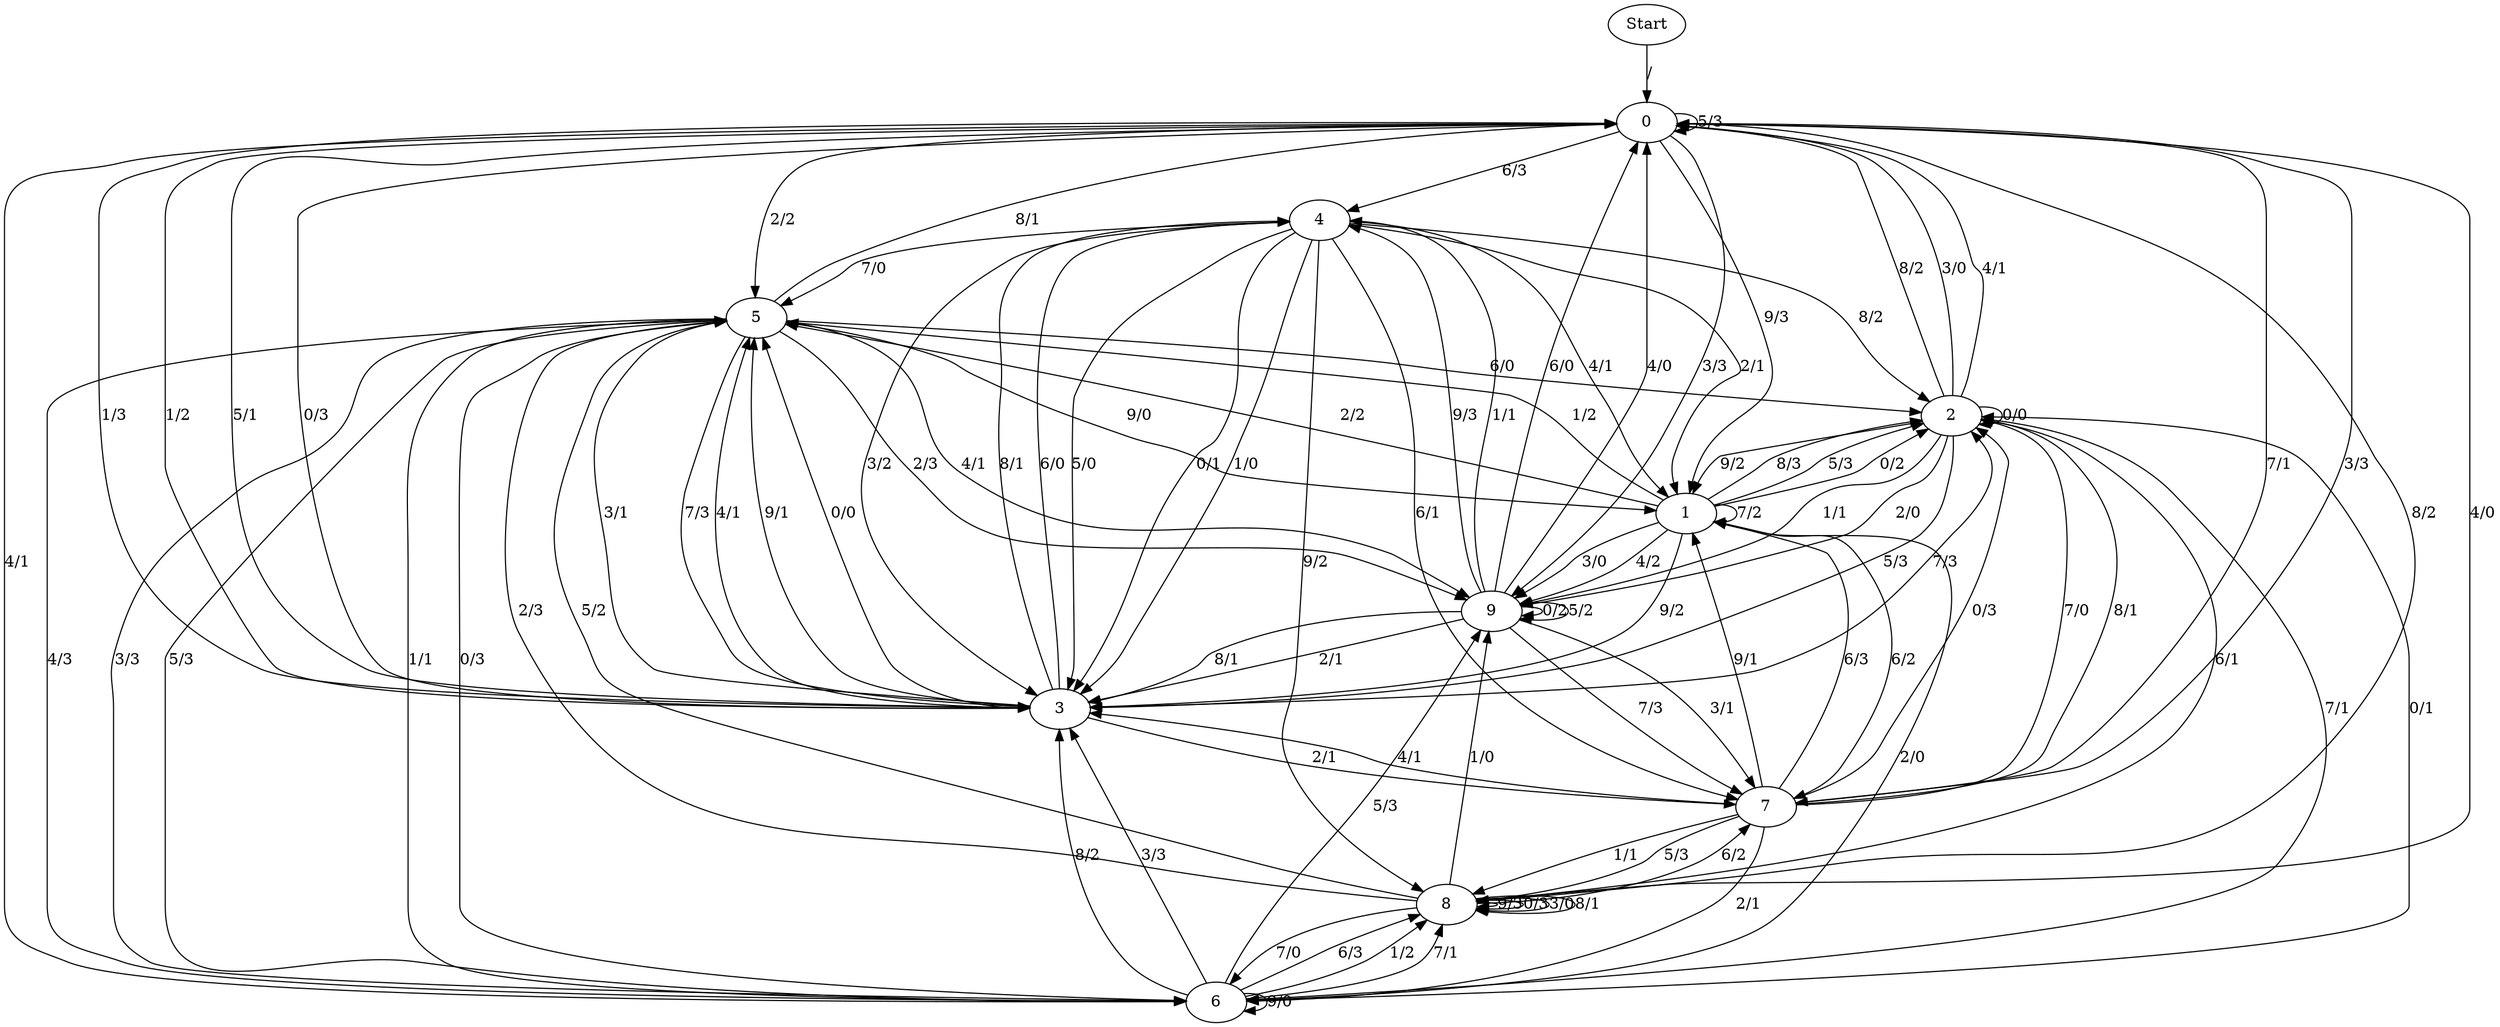 digraph {
	Start -> 0 [label="/"]
	0 -> 4 [label="6/3"]
	0 -> 5 [label="2/2"]
	0 -> 7 [label="7/1"]
	0 -> 3 [label="0/3"]
	0 -> 6 [label="4/1"]
	0 -> 0 [label="5/3"]
	0 -> 9 [label="3/3"]
	0 -> 3 [label="1/2"]
	0 -> 8 [label="8/2"]
	0 -> 1 [label="9/3"]
	9 -> 7 [label="7/3"]
	9 -> 9 [label="0/2"]
	9 -> 0 [label="6/0"]
	9 -> 4 [label="1/1"]
	9 -> 9 [label="5/2"]
	9 -> 3 [label="2/1"]
	9 -> 3 [label="8/1"]
	9 -> 0 [label="4/0"]
	9 -> 7 [label="3/1"]
	9 -> 4 [label="9/3"]
	3 -> 0 [label="1/3"]
	3 -> 5 [label="4/1"]
	3 -> 4 [label="8/1"]
	3 -> 5 [label="9/1"]
	3 -> 5 [label="0/0"]
	3 -> 0 [label="5/1"]
	3 -> 7 [label="2/1"]
	3 -> 2 [label="7/3"]
	3 -> 5 [label="3/1"]
	3 -> 4 [label="6/0"]
	4 -> 1 [label="4/1"]
	4 -> 3 [label="5/0"]
	4 -> 1 [label="2/1"]
	4 -> 7 [label="6/1"]
	4 -> 3 [label="0/1"]
	4 -> 8 [label="9/2"]
	4 -> 2 [label="8/2"]
	4 -> 3 [label="1/0"]
	4 -> 5 [label="7/0"]
	4 -> 3 [label="3/2"]
	5 -> 6 [label="1/1"]
	5 -> 3 [label="7/3"]
	5 -> 6 [label="0/3"]
	5 -> 9 [label="4/1"]
	5 -> 9 [label="2/3"]
	5 -> 1 [label="9/0"]
	5 -> 2 [label="6/0"]
	5 -> 6 [label="3/3"]
	5 -> 0 [label="8/1"]
	5 -> 6 [label="5/3"]
	1 -> 2 [label="8/3"]
	1 -> 2 [label="5/3"]
	1 -> 1 [label="7/2"]
	1 -> 3 [label="9/2"]
	1 -> 9 [label="4/2"]
	1 -> 7 [label="6/2"]
	1 -> 5 [label="2/2"]
	1 -> 2 [label="0/2"]
	1 -> 5 [label="1/2"]
	1 -> 9 [label="3/0"]
	2 -> 3 [label="5/3"]
	2 -> 6 [label="7/1"]
	2 -> 9 [label="1/1"]
	2 -> 9 [label="2/0"]
	2 -> 0 [label="8/2"]
	2 -> 1 [label="9/2"]
	2 -> 0 [label="3/0"]
	2 -> 2 [label="0/0"]
	2 -> 0 [label="4/1"]
	2 -> 8 [label="6/1"]
	8 -> 5 [label="2/3"]
	8 -> 0 [label="4/0"]
	8 -> 9 [label="1/0"]
	8 -> 8 [label="9/3"]
	8 -> 8 [label="0/3"]
	8 -> 8 [label="3/0"]
	8 -> 7 [label="6/2"]
	8 -> 5 [label="5/2"]
	8 -> 6 [label="7/0"]
	8 -> 8 [label="8/1"]
	7 -> 8 [label="1/1"]
	7 -> 1 [label="9/1"]
	7 -> 8 [label="5/3"]
	7 -> 2 [label="7/0"]
	7 -> 0 [label="3/3"]
	7 -> 2 [label="8/1"]
	7 -> 6 [label="2/1"]
	7 -> 3 [label="4/1"]
	7 -> 1 [label="6/3"]
	7 -> 2 [label="0/3"]
	6 -> 5 [label="4/3"]
	6 -> 8 [label="6/3"]
	6 -> 6 [label="9/0"]
	6 -> 8 [label="1/2"]
	6 -> 8 [label="7/1"]
	6 -> 9 [label="5/3"]
	6 -> 3 [label="8/2"]
	6 -> 3 [label="3/3"]
	6 -> 1 [label="2/0"]
	6 -> 2 [label="0/1"]
}